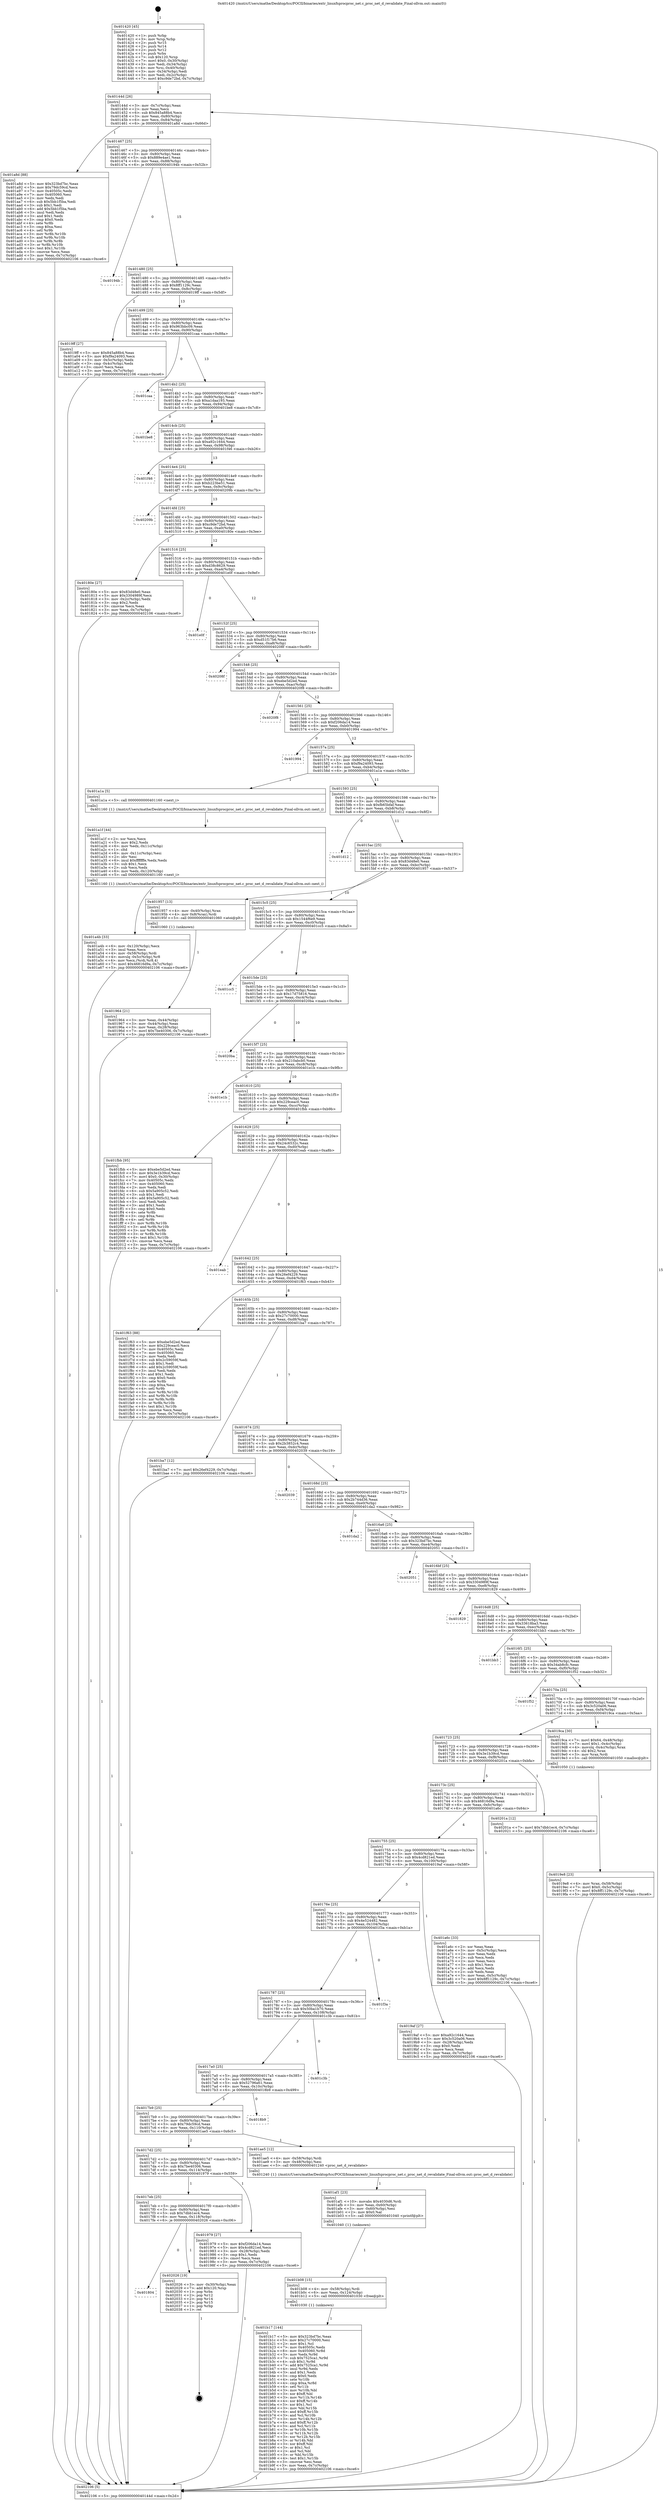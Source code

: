 digraph "0x401420" {
  label = "0x401420 (/mnt/c/Users/mathe/Desktop/tcc/POCII/binaries/extr_linuxfsprocproc_net.c_proc_net_d_revalidate_Final-ollvm.out::main(0))"
  labelloc = "t"
  node[shape=record]

  Entry [label="",width=0.3,height=0.3,shape=circle,fillcolor=black,style=filled]
  "0x40144d" [label="{
     0x40144d [26]\l
     | [instrs]\l
     &nbsp;&nbsp;0x40144d \<+3\>: mov -0x7c(%rbp),%eax\l
     &nbsp;&nbsp;0x401450 \<+2\>: mov %eax,%ecx\l
     &nbsp;&nbsp;0x401452 \<+6\>: sub $0x845a88b4,%ecx\l
     &nbsp;&nbsp;0x401458 \<+3\>: mov %eax,-0x80(%rbp)\l
     &nbsp;&nbsp;0x40145b \<+6\>: mov %ecx,-0x84(%rbp)\l
     &nbsp;&nbsp;0x401461 \<+6\>: je 0000000000401a8d \<main+0x66d\>\l
  }"]
  "0x401a8d" [label="{
     0x401a8d [88]\l
     | [instrs]\l
     &nbsp;&nbsp;0x401a8d \<+5\>: mov $0x323bd7bc,%eax\l
     &nbsp;&nbsp;0x401a92 \<+5\>: mov $0x79dc59cd,%ecx\l
     &nbsp;&nbsp;0x401a97 \<+7\>: mov 0x40505c,%edx\l
     &nbsp;&nbsp;0x401a9e \<+7\>: mov 0x405060,%esi\l
     &nbsp;&nbsp;0x401aa5 \<+2\>: mov %edx,%edi\l
     &nbsp;&nbsp;0x401aa7 \<+6\>: sub $0x5bb1f5ba,%edi\l
     &nbsp;&nbsp;0x401aad \<+3\>: sub $0x1,%edi\l
     &nbsp;&nbsp;0x401ab0 \<+6\>: add $0x5bb1f5ba,%edi\l
     &nbsp;&nbsp;0x401ab6 \<+3\>: imul %edi,%edx\l
     &nbsp;&nbsp;0x401ab9 \<+3\>: and $0x1,%edx\l
     &nbsp;&nbsp;0x401abc \<+3\>: cmp $0x0,%edx\l
     &nbsp;&nbsp;0x401abf \<+4\>: sete %r8b\l
     &nbsp;&nbsp;0x401ac3 \<+3\>: cmp $0xa,%esi\l
     &nbsp;&nbsp;0x401ac6 \<+4\>: setl %r9b\l
     &nbsp;&nbsp;0x401aca \<+3\>: mov %r8b,%r10b\l
     &nbsp;&nbsp;0x401acd \<+3\>: and %r9b,%r10b\l
     &nbsp;&nbsp;0x401ad0 \<+3\>: xor %r9b,%r8b\l
     &nbsp;&nbsp;0x401ad3 \<+3\>: or %r8b,%r10b\l
     &nbsp;&nbsp;0x401ad6 \<+4\>: test $0x1,%r10b\l
     &nbsp;&nbsp;0x401ada \<+3\>: cmovne %ecx,%eax\l
     &nbsp;&nbsp;0x401add \<+3\>: mov %eax,-0x7c(%rbp)\l
     &nbsp;&nbsp;0x401ae0 \<+5\>: jmp 0000000000402106 \<main+0xce6\>\l
  }"]
  "0x401467" [label="{
     0x401467 [25]\l
     | [instrs]\l
     &nbsp;&nbsp;0x401467 \<+5\>: jmp 000000000040146c \<main+0x4c\>\l
     &nbsp;&nbsp;0x40146c \<+3\>: mov -0x80(%rbp),%eax\l
     &nbsp;&nbsp;0x40146f \<+5\>: sub $0x889e4ae1,%eax\l
     &nbsp;&nbsp;0x401474 \<+6\>: mov %eax,-0x88(%rbp)\l
     &nbsp;&nbsp;0x40147a \<+6\>: je 000000000040194b \<main+0x52b\>\l
  }"]
  Exit [label="",width=0.3,height=0.3,shape=circle,fillcolor=black,style=filled,peripheries=2]
  "0x40194b" [label="{
     0x40194b\l
  }", style=dashed]
  "0x401480" [label="{
     0x401480 [25]\l
     | [instrs]\l
     &nbsp;&nbsp;0x401480 \<+5\>: jmp 0000000000401485 \<main+0x65\>\l
     &nbsp;&nbsp;0x401485 \<+3\>: mov -0x80(%rbp),%eax\l
     &nbsp;&nbsp;0x401488 \<+5\>: sub $0x8ff1129c,%eax\l
     &nbsp;&nbsp;0x40148d \<+6\>: mov %eax,-0x8c(%rbp)\l
     &nbsp;&nbsp;0x401493 \<+6\>: je 00000000004019ff \<main+0x5df\>\l
  }"]
  "0x401804" [label="{
     0x401804\l
  }", style=dashed]
  "0x4019ff" [label="{
     0x4019ff [27]\l
     | [instrs]\l
     &nbsp;&nbsp;0x4019ff \<+5\>: mov $0x845a88b4,%eax\l
     &nbsp;&nbsp;0x401a04 \<+5\>: mov $0xf9a24093,%ecx\l
     &nbsp;&nbsp;0x401a09 \<+3\>: mov -0x5c(%rbp),%edx\l
     &nbsp;&nbsp;0x401a0c \<+3\>: cmp -0x4c(%rbp),%edx\l
     &nbsp;&nbsp;0x401a0f \<+3\>: cmovl %ecx,%eax\l
     &nbsp;&nbsp;0x401a12 \<+3\>: mov %eax,-0x7c(%rbp)\l
     &nbsp;&nbsp;0x401a15 \<+5\>: jmp 0000000000402106 \<main+0xce6\>\l
  }"]
  "0x401499" [label="{
     0x401499 [25]\l
     | [instrs]\l
     &nbsp;&nbsp;0x401499 \<+5\>: jmp 000000000040149e \<main+0x7e\>\l
     &nbsp;&nbsp;0x40149e \<+3\>: mov -0x80(%rbp),%eax\l
     &nbsp;&nbsp;0x4014a1 \<+5\>: sub $0x963bbc09,%eax\l
     &nbsp;&nbsp;0x4014a6 \<+6\>: mov %eax,-0x90(%rbp)\l
     &nbsp;&nbsp;0x4014ac \<+6\>: je 0000000000401caa \<main+0x88a\>\l
  }"]
  "0x402026" [label="{
     0x402026 [19]\l
     | [instrs]\l
     &nbsp;&nbsp;0x402026 \<+3\>: mov -0x30(%rbp),%eax\l
     &nbsp;&nbsp;0x402029 \<+7\>: add $0x120,%rsp\l
     &nbsp;&nbsp;0x402030 \<+1\>: pop %rbx\l
     &nbsp;&nbsp;0x402031 \<+2\>: pop %r12\l
     &nbsp;&nbsp;0x402033 \<+2\>: pop %r14\l
     &nbsp;&nbsp;0x402035 \<+2\>: pop %r15\l
     &nbsp;&nbsp;0x402037 \<+1\>: pop %rbp\l
     &nbsp;&nbsp;0x402038 \<+1\>: ret\l
  }"]
  "0x401caa" [label="{
     0x401caa\l
  }", style=dashed]
  "0x4014b2" [label="{
     0x4014b2 [25]\l
     | [instrs]\l
     &nbsp;&nbsp;0x4014b2 \<+5\>: jmp 00000000004014b7 \<main+0x97\>\l
     &nbsp;&nbsp;0x4014b7 \<+3\>: mov -0x80(%rbp),%eax\l
     &nbsp;&nbsp;0x4014ba \<+5\>: sub $0xa1daa193,%eax\l
     &nbsp;&nbsp;0x4014bf \<+6\>: mov %eax,-0x94(%rbp)\l
     &nbsp;&nbsp;0x4014c5 \<+6\>: je 0000000000401be8 \<main+0x7c8\>\l
  }"]
  "0x401b17" [label="{
     0x401b17 [144]\l
     | [instrs]\l
     &nbsp;&nbsp;0x401b17 \<+5\>: mov $0x323bd7bc,%eax\l
     &nbsp;&nbsp;0x401b1c \<+5\>: mov $0x27c70000,%esi\l
     &nbsp;&nbsp;0x401b21 \<+2\>: mov $0x1,%cl\l
     &nbsp;&nbsp;0x401b23 \<+7\>: mov 0x40505c,%edx\l
     &nbsp;&nbsp;0x401b2a \<+8\>: mov 0x405060,%r8d\l
     &nbsp;&nbsp;0x401b32 \<+3\>: mov %edx,%r9d\l
     &nbsp;&nbsp;0x401b35 \<+7\>: sub $0x7525ca1,%r9d\l
     &nbsp;&nbsp;0x401b3c \<+4\>: sub $0x1,%r9d\l
     &nbsp;&nbsp;0x401b40 \<+7\>: add $0x7525ca1,%r9d\l
     &nbsp;&nbsp;0x401b47 \<+4\>: imul %r9d,%edx\l
     &nbsp;&nbsp;0x401b4b \<+3\>: and $0x1,%edx\l
     &nbsp;&nbsp;0x401b4e \<+3\>: cmp $0x0,%edx\l
     &nbsp;&nbsp;0x401b51 \<+4\>: sete %r10b\l
     &nbsp;&nbsp;0x401b55 \<+4\>: cmp $0xa,%r8d\l
     &nbsp;&nbsp;0x401b59 \<+4\>: setl %r11b\l
     &nbsp;&nbsp;0x401b5d \<+3\>: mov %r10b,%bl\l
     &nbsp;&nbsp;0x401b60 \<+3\>: xor $0xff,%bl\l
     &nbsp;&nbsp;0x401b63 \<+3\>: mov %r11b,%r14b\l
     &nbsp;&nbsp;0x401b66 \<+4\>: xor $0xff,%r14b\l
     &nbsp;&nbsp;0x401b6a \<+3\>: xor $0x1,%cl\l
     &nbsp;&nbsp;0x401b6d \<+3\>: mov %bl,%r15b\l
     &nbsp;&nbsp;0x401b70 \<+4\>: and $0xff,%r15b\l
     &nbsp;&nbsp;0x401b74 \<+3\>: and %cl,%r10b\l
     &nbsp;&nbsp;0x401b77 \<+3\>: mov %r14b,%r12b\l
     &nbsp;&nbsp;0x401b7a \<+4\>: and $0xff,%r12b\l
     &nbsp;&nbsp;0x401b7e \<+3\>: and %cl,%r11b\l
     &nbsp;&nbsp;0x401b81 \<+3\>: or %r10b,%r15b\l
     &nbsp;&nbsp;0x401b84 \<+3\>: or %r11b,%r12b\l
     &nbsp;&nbsp;0x401b87 \<+3\>: xor %r12b,%r15b\l
     &nbsp;&nbsp;0x401b8a \<+3\>: or %r14b,%bl\l
     &nbsp;&nbsp;0x401b8d \<+3\>: xor $0xff,%bl\l
     &nbsp;&nbsp;0x401b90 \<+3\>: or $0x1,%cl\l
     &nbsp;&nbsp;0x401b93 \<+2\>: and %cl,%bl\l
     &nbsp;&nbsp;0x401b95 \<+3\>: or %bl,%r15b\l
     &nbsp;&nbsp;0x401b98 \<+4\>: test $0x1,%r15b\l
     &nbsp;&nbsp;0x401b9c \<+3\>: cmovne %esi,%eax\l
     &nbsp;&nbsp;0x401b9f \<+3\>: mov %eax,-0x7c(%rbp)\l
     &nbsp;&nbsp;0x401ba2 \<+5\>: jmp 0000000000402106 \<main+0xce6\>\l
  }"]
  "0x401be8" [label="{
     0x401be8\l
  }", style=dashed]
  "0x4014cb" [label="{
     0x4014cb [25]\l
     | [instrs]\l
     &nbsp;&nbsp;0x4014cb \<+5\>: jmp 00000000004014d0 \<main+0xb0\>\l
     &nbsp;&nbsp;0x4014d0 \<+3\>: mov -0x80(%rbp),%eax\l
     &nbsp;&nbsp;0x4014d3 \<+5\>: sub $0xa92c1644,%eax\l
     &nbsp;&nbsp;0x4014d8 \<+6\>: mov %eax,-0x98(%rbp)\l
     &nbsp;&nbsp;0x4014de \<+6\>: je 0000000000401f46 \<main+0xb26\>\l
  }"]
  "0x401b08" [label="{
     0x401b08 [15]\l
     | [instrs]\l
     &nbsp;&nbsp;0x401b08 \<+4\>: mov -0x58(%rbp),%rdi\l
     &nbsp;&nbsp;0x401b0c \<+6\>: mov %eax,-0x124(%rbp)\l
     &nbsp;&nbsp;0x401b12 \<+5\>: call 0000000000401030 \<free@plt\>\l
     | [calls]\l
     &nbsp;&nbsp;0x401030 \{1\} (unknown)\l
  }"]
  "0x401f46" [label="{
     0x401f46\l
  }", style=dashed]
  "0x4014e4" [label="{
     0x4014e4 [25]\l
     | [instrs]\l
     &nbsp;&nbsp;0x4014e4 \<+5\>: jmp 00000000004014e9 \<main+0xc9\>\l
     &nbsp;&nbsp;0x4014e9 \<+3\>: mov -0x80(%rbp),%eax\l
     &nbsp;&nbsp;0x4014ec \<+5\>: sub $0xb223be51,%eax\l
     &nbsp;&nbsp;0x4014f1 \<+6\>: mov %eax,-0x9c(%rbp)\l
     &nbsp;&nbsp;0x4014f7 \<+6\>: je 000000000040209b \<main+0xc7b\>\l
  }"]
  "0x401af1" [label="{
     0x401af1 [23]\l
     | [instrs]\l
     &nbsp;&nbsp;0x401af1 \<+10\>: movabs $0x4030d6,%rdi\l
     &nbsp;&nbsp;0x401afb \<+3\>: mov %eax,-0x60(%rbp)\l
     &nbsp;&nbsp;0x401afe \<+3\>: mov -0x60(%rbp),%esi\l
     &nbsp;&nbsp;0x401b01 \<+2\>: mov $0x0,%al\l
     &nbsp;&nbsp;0x401b03 \<+5\>: call 0000000000401040 \<printf@plt\>\l
     | [calls]\l
     &nbsp;&nbsp;0x401040 \{1\} (unknown)\l
  }"]
  "0x40209b" [label="{
     0x40209b\l
  }", style=dashed]
  "0x4014fd" [label="{
     0x4014fd [25]\l
     | [instrs]\l
     &nbsp;&nbsp;0x4014fd \<+5\>: jmp 0000000000401502 \<main+0xe2\>\l
     &nbsp;&nbsp;0x401502 \<+3\>: mov -0x80(%rbp),%eax\l
     &nbsp;&nbsp;0x401505 \<+5\>: sub $0xc9de72bd,%eax\l
     &nbsp;&nbsp;0x40150a \<+6\>: mov %eax,-0xa0(%rbp)\l
     &nbsp;&nbsp;0x401510 \<+6\>: je 000000000040180e \<main+0x3ee\>\l
  }"]
  "0x401a4b" [label="{
     0x401a4b [33]\l
     | [instrs]\l
     &nbsp;&nbsp;0x401a4b \<+6\>: mov -0x120(%rbp),%ecx\l
     &nbsp;&nbsp;0x401a51 \<+3\>: imul %eax,%ecx\l
     &nbsp;&nbsp;0x401a54 \<+4\>: mov -0x58(%rbp),%rdi\l
     &nbsp;&nbsp;0x401a58 \<+4\>: movslq -0x5c(%rbp),%r8\l
     &nbsp;&nbsp;0x401a5c \<+4\>: mov %ecx,(%rdi,%r8,4)\l
     &nbsp;&nbsp;0x401a60 \<+7\>: movl $0x46816d9a,-0x7c(%rbp)\l
     &nbsp;&nbsp;0x401a67 \<+5\>: jmp 0000000000402106 \<main+0xce6\>\l
  }"]
  "0x40180e" [label="{
     0x40180e [27]\l
     | [instrs]\l
     &nbsp;&nbsp;0x40180e \<+5\>: mov $0x83d48e0,%eax\l
     &nbsp;&nbsp;0x401813 \<+5\>: mov $0x3304989f,%ecx\l
     &nbsp;&nbsp;0x401818 \<+3\>: mov -0x2c(%rbp),%edx\l
     &nbsp;&nbsp;0x40181b \<+3\>: cmp $0x2,%edx\l
     &nbsp;&nbsp;0x40181e \<+3\>: cmovne %ecx,%eax\l
     &nbsp;&nbsp;0x401821 \<+3\>: mov %eax,-0x7c(%rbp)\l
     &nbsp;&nbsp;0x401824 \<+5\>: jmp 0000000000402106 \<main+0xce6\>\l
  }"]
  "0x401516" [label="{
     0x401516 [25]\l
     | [instrs]\l
     &nbsp;&nbsp;0x401516 \<+5\>: jmp 000000000040151b \<main+0xfb\>\l
     &nbsp;&nbsp;0x40151b \<+3\>: mov -0x80(%rbp),%eax\l
     &nbsp;&nbsp;0x40151e \<+5\>: sub $0xd38c8629,%eax\l
     &nbsp;&nbsp;0x401523 \<+6\>: mov %eax,-0xa4(%rbp)\l
     &nbsp;&nbsp;0x401529 \<+6\>: je 0000000000401e0f \<main+0x9ef\>\l
  }"]
  "0x402106" [label="{
     0x402106 [5]\l
     | [instrs]\l
     &nbsp;&nbsp;0x402106 \<+5\>: jmp 000000000040144d \<main+0x2d\>\l
  }"]
  "0x401420" [label="{
     0x401420 [45]\l
     | [instrs]\l
     &nbsp;&nbsp;0x401420 \<+1\>: push %rbp\l
     &nbsp;&nbsp;0x401421 \<+3\>: mov %rsp,%rbp\l
     &nbsp;&nbsp;0x401424 \<+2\>: push %r15\l
     &nbsp;&nbsp;0x401426 \<+2\>: push %r14\l
     &nbsp;&nbsp;0x401428 \<+2\>: push %r12\l
     &nbsp;&nbsp;0x40142a \<+1\>: push %rbx\l
     &nbsp;&nbsp;0x40142b \<+7\>: sub $0x120,%rsp\l
     &nbsp;&nbsp;0x401432 \<+7\>: movl $0x0,-0x30(%rbp)\l
     &nbsp;&nbsp;0x401439 \<+3\>: mov %edi,-0x34(%rbp)\l
     &nbsp;&nbsp;0x40143c \<+4\>: mov %rsi,-0x40(%rbp)\l
     &nbsp;&nbsp;0x401440 \<+3\>: mov -0x34(%rbp),%edi\l
     &nbsp;&nbsp;0x401443 \<+3\>: mov %edi,-0x2c(%rbp)\l
     &nbsp;&nbsp;0x401446 \<+7\>: movl $0xc9de72bd,-0x7c(%rbp)\l
  }"]
  "0x401a1f" [label="{
     0x401a1f [44]\l
     | [instrs]\l
     &nbsp;&nbsp;0x401a1f \<+2\>: xor %ecx,%ecx\l
     &nbsp;&nbsp;0x401a21 \<+5\>: mov $0x2,%edx\l
     &nbsp;&nbsp;0x401a26 \<+6\>: mov %edx,-0x11c(%rbp)\l
     &nbsp;&nbsp;0x401a2c \<+1\>: cltd\l
     &nbsp;&nbsp;0x401a2d \<+6\>: mov -0x11c(%rbp),%esi\l
     &nbsp;&nbsp;0x401a33 \<+2\>: idiv %esi\l
     &nbsp;&nbsp;0x401a35 \<+6\>: imul $0xfffffffe,%edx,%edx\l
     &nbsp;&nbsp;0x401a3b \<+3\>: sub $0x1,%ecx\l
     &nbsp;&nbsp;0x401a3e \<+2\>: sub %ecx,%edx\l
     &nbsp;&nbsp;0x401a40 \<+6\>: mov %edx,-0x120(%rbp)\l
     &nbsp;&nbsp;0x401a46 \<+5\>: call 0000000000401160 \<next_i\>\l
     | [calls]\l
     &nbsp;&nbsp;0x401160 \{1\} (/mnt/c/Users/mathe/Desktop/tcc/POCII/binaries/extr_linuxfsprocproc_net.c_proc_net_d_revalidate_Final-ollvm.out::next_i)\l
  }"]
  "0x401e0f" [label="{
     0x401e0f\l
  }", style=dashed]
  "0x40152f" [label="{
     0x40152f [25]\l
     | [instrs]\l
     &nbsp;&nbsp;0x40152f \<+5\>: jmp 0000000000401534 \<main+0x114\>\l
     &nbsp;&nbsp;0x401534 \<+3\>: mov -0x80(%rbp),%eax\l
     &nbsp;&nbsp;0x401537 \<+5\>: sub $0xd51f17b6,%eax\l
     &nbsp;&nbsp;0x40153c \<+6\>: mov %eax,-0xa8(%rbp)\l
     &nbsp;&nbsp;0x401542 \<+6\>: je 000000000040208f \<main+0xc6f\>\l
  }"]
  "0x4019e8" [label="{
     0x4019e8 [23]\l
     | [instrs]\l
     &nbsp;&nbsp;0x4019e8 \<+4\>: mov %rax,-0x58(%rbp)\l
     &nbsp;&nbsp;0x4019ec \<+7\>: movl $0x0,-0x5c(%rbp)\l
     &nbsp;&nbsp;0x4019f3 \<+7\>: movl $0x8ff1129c,-0x7c(%rbp)\l
     &nbsp;&nbsp;0x4019fa \<+5\>: jmp 0000000000402106 \<main+0xce6\>\l
  }"]
  "0x40208f" [label="{
     0x40208f\l
  }", style=dashed]
  "0x401548" [label="{
     0x401548 [25]\l
     | [instrs]\l
     &nbsp;&nbsp;0x401548 \<+5\>: jmp 000000000040154d \<main+0x12d\>\l
     &nbsp;&nbsp;0x40154d \<+3\>: mov -0x80(%rbp),%eax\l
     &nbsp;&nbsp;0x401550 \<+5\>: sub $0xebe5d2ed,%eax\l
     &nbsp;&nbsp;0x401555 \<+6\>: mov %eax,-0xac(%rbp)\l
     &nbsp;&nbsp;0x40155b \<+6\>: je 00000000004020f8 \<main+0xcd8\>\l
  }"]
  "0x4017eb" [label="{
     0x4017eb [25]\l
     | [instrs]\l
     &nbsp;&nbsp;0x4017eb \<+5\>: jmp 00000000004017f0 \<main+0x3d0\>\l
     &nbsp;&nbsp;0x4017f0 \<+3\>: mov -0x80(%rbp),%eax\l
     &nbsp;&nbsp;0x4017f3 \<+5\>: sub $0x7dbb1ec4,%eax\l
     &nbsp;&nbsp;0x4017f8 \<+6\>: mov %eax,-0x118(%rbp)\l
     &nbsp;&nbsp;0x4017fe \<+6\>: je 0000000000402026 \<main+0xc06\>\l
  }"]
  "0x4020f8" [label="{
     0x4020f8\l
  }", style=dashed]
  "0x401561" [label="{
     0x401561 [25]\l
     | [instrs]\l
     &nbsp;&nbsp;0x401561 \<+5\>: jmp 0000000000401566 \<main+0x146\>\l
     &nbsp;&nbsp;0x401566 \<+3\>: mov -0x80(%rbp),%eax\l
     &nbsp;&nbsp;0x401569 \<+5\>: sub $0xf206da14,%eax\l
     &nbsp;&nbsp;0x40156e \<+6\>: mov %eax,-0xb0(%rbp)\l
     &nbsp;&nbsp;0x401574 \<+6\>: je 0000000000401994 \<main+0x574\>\l
  }"]
  "0x401979" [label="{
     0x401979 [27]\l
     | [instrs]\l
     &nbsp;&nbsp;0x401979 \<+5\>: mov $0xf206da14,%eax\l
     &nbsp;&nbsp;0x40197e \<+5\>: mov $0x4cd821ed,%ecx\l
     &nbsp;&nbsp;0x401983 \<+3\>: mov -0x28(%rbp),%edx\l
     &nbsp;&nbsp;0x401986 \<+3\>: cmp $0x1,%edx\l
     &nbsp;&nbsp;0x401989 \<+3\>: cmovl %ecx,%eax\l
     &nbsp;&nbsp;0x40198c \<+3\>: mov %eax,-0x7c(%rbp)\l
     &nbsp;&nbsp;0x40198f \<+5\>: jmp 0000000000402106 \<main+0xce6\>\l
  }"]
  "0x401994" [label="{
     0x401994\l
  }", style=dashed]
  "0x40157a" [label="{
     0x40157a [25]\l
     | [instrs]\l
     &nbsp;&nbsp;0x40157a \<+5\>: jmp 000000000040157f \<main+0x15f\>\l
     &nbsp;&nbsp;0x40157f \<+3\>: mov -0x80(%rbp),%eax\l
     &nbsp;&nbsp;0x401582 \<+5\>: sub $0xf9a24093,%eax\l
     &nbsp;&nbsp;0x401587 \<+6\>: mov %eax,-0xb4(%rbp)\l
     &nbsp;&nbsp;0x40158d \<+6\>: je 0000000000401a1a \<main+0x5fa\>\l
  }"]
  "0x4017d2" [label="{
     0x4017d2 [25]\l
     | [instrs]\l
     &nbsp;&nbsp;0x4017d2 \<+5\>: jmp 00000000004017d7 \<main+0x3b7\>\l
     &nbsp;&nbsp;0x4017d7 \<+3\>: mov -0x80(%rbp),%eax\l
     &nbsp;&nbsp;0x4017da \<+5\>: sub $0x7be40306,%eax\l
     &nbsp;&nbsp;0x4017df \<+6\>: mov %eax,-0x114(%rbp)\l
     &nbsp;&nbsp;0x4017e5 \<+6\>: je 0000000000401979 \<main+0x559\>\l
  }"]
  "0x401a1a" [label="{
     0x401a1a [5]\l
     | [instrs]\l
     &nbsp;&nbsp;0x401a1a \<+5\>: call 0000000000401160 \<next_i\>\l
     | [calls]\l
     &nbsp;&nbsp;0x401160 \{1\} (/mnt/c/Users/mathe/Desktop/tcc/POCII/binaries/extr_linuxfsprocproc_net.c_proc_net_d_revalidate_Final-ollvm.out::next_i)\l
  }"]
  "0x401593" [label="{
     0x401593 [25]\l
     | [instrs]\l
     &nbsp;&nbsp;0x401593 \<+5\>: jmp 0000000000401598 \<main+0x178\>\l
     &nbsp;&nbsp;0x401598 \<+3\>: mov -0x80(%rbp),%eax\l
     &nbsp;&nbsp;0x40159b \<+5\>: sub $0xfb65bfaf,%eax\l
     &nbsp;&nbsp;0x4015a0 \<+6\>: mov %eax,-0xb8(%rbp)\l
     &nbsp;&nbsp;0x4015a6 \<+6\>: je 0000000000401d12 \<main+0x8f2\>\l
  }"]
  "0x401ae5" [label="{
     0x401ae5 [12]\l
     | [instrs]\l
     &nbsp;&nbsp;0x401ae5 \<+4\>: mov -0x58(%rbp),%rdi\l
     &nbsp;&nbsp;0x401ae9 \<+3\>: mov -0x48(%rbp),%esi\l
     &nbsp;&nbsp;0x401aec \<+5\>: call 0000000000401240 \<proc_net_d_revalidate\>\l
     | [calls]\l
     &nbsp;&nbsp;0x401240 \{1\} (/mnt/c/Users/mathe/Desktop/tcc/POCII/binaries/extr_linuxfsprocproc_net.c_proc_net_d_revalidate_Final-ollvm.out::proc_net_d_revalidate)\l
  }"]
  "0x401d12" [label="{
     0x401d12\l
  }", style=dashed]
  "0x4015ac" [label="{
     0x4015ac [25]\l
     | [instrs]\l
     &nbsp;&nbsp;0x4015ac \<+5\>: jmp 00000000004015b1 \<main+0x191\>\l
     &nbsp;&nbsp;0x4015b1 \<+3\>: mov -0x80(%rbp),%eax\l
     &nbsp;&nbsp;0x4015b4 \<+5\>: sub $0x83d48e0,%eax\l
     &nbsp;&nbsp;0x4015b9 \<+6\>: mov %eax,-0xbc(%rbp)\l
     &nbsp;&nbsp;0x4015bf \<+6\>: je 0000000000401957 \<main+0x537\>\l
  }"]
  "0x4017b9" [label="{
     0x4017b9 [25]\l
     | [instrs]\l
     &nbsp;&nbsp;0x4017b9 \<+5\>: jmp 00000000004017be \<main+0x39e\>\l
     &nbsp;&nbsp;0x4017be \<+3\>: mov -0x80(%rbp),%eax\l
     &nbsp;&nbsp;0x4017c1 \<+5\>: sub $0x79dc59cd,%eax\l
     &nbsp;&nbsp;0x4017c6 \<+6\>: mov %eax,-0x110(%rbp)\l
     &nbsp;&nbsp;0x4017cc \<+6\>: je 0000000000401ae5 \<main+0x6c5\>\l
  }"]
  "0x401957" [label="{
     0x401957 [13]\l
     | [instrs]\l
     &nbsp;&nbsp;0x401957 \<+4\>: mov -0x40(%rbp),%rax\l
     &nbsp;&nbsp;0x40195b \<+4\>: mov 0x8(%rax),%rdi\l
     &nbsp;&nbsp;0x40195f \<+5\>: call 0000000000401060 \<atoi@plt\>\l
     | [calls]\l
     &nbsp;&nbsp;0x401060 \{1\} (unknown)\l
  }"]
  "0x4015c5" [label="{
     0x4015c5 [25]\l
     | [instrs]\l
     &nbsp;&nbsp;0x4015c5 \<+5\>: jmp 00000000004015ca \<main+0x1aa\>\l
     &nbsp;&nbsp;0x4015ca \<+3\>: mov -0x80(%rbp),%eax\l
     &nbsp;&nbsp;0x4015cd \<+5\>: sub $0x1544f6e9,%eax\l
     &nbsp;&nbsp;0x4015d2 \<+6\>: mov %eax,-0xc0(%rbp)\l
     &nbsp;&nbsp;0x4015d8 \<+6\>: je 0000000000401cc5 \<main+0x8a5\>\l
  }"]
  "0x401964" [label="{
     0x401964 [21]\l
     | [instrs]\l
     &nbsp;&nbsp;0x401964 \<+3\>: mov %eax,-0x44(%rbp)\l
     &nbsp;&nbsp;0x401967 \<+3\>: mov -0x44(%rbp),%eax\l
     &nbsp;&nbsp;0x40196a \<+3\>: mov %eax,-0x28(%rbp)\l
     &nbsp;&nbsp;0x40196d \<+7\>: movl $0x7be40306,-0x7c(%rbp)\l
     &nbsp;&nbsp;0x401974 \<+5\>: jmp 0000000000402106 \<main+0xce6\>\l
  }"]
  "0x4018b9" [label="{
     0x4018b9\l
  }", style=dashed]
  "0x401cc5" [label="{
     0x401cc5\l
  }", style=dashed]
  "0x4015de" [label="{
     0x4015de [25]\l
     | [instrs]\l
     &nbsp;&nbsp;0x4015de \<+5\>: jmp 00000000004015e3 \<main+0x1c3\>\l
     &nbsp;&nbsp;0x4015e3 \<+3\>: mov -0x80(%rbp),%eax\l
     &nbsp;&nbsp;0x4015e6 \<+5\>: sub $0x17d75816,%eax\l
     &nbsp;&nbsp;0x4015eb \<+6\>: mov %eax,-0xc4(%rbp)\l
     &nbsp;&nbsp;0x4015f1 \<+6\>: je 00000000004020ba \<main+0xc9a\>\l
  }"]
  "0x4017a0" [label="{
     0x4017a0 [25]\l
     | [instrs]\l
     &nbsp;&nbsp;0x4017a0 \<+5\>: jmp 00000000004017a5 \<main+0x385\>\l
     &nbsp;&nbsp;0x4017a5 \<+3\>: mov -0x80(%rbp),%eax\l
     &nbsp;&nbsp;0x4017a8 \<+5\>: sub $0x52796a61,%eax\l
     &nbsp;&nbsp;0x4017ad \<+6\>: mov %eax,-0x10c(%rbp)\l
     &nbsp;&nbsp;0x4017b3 \<+6\>: je 00000000004018b9 \<main+0x499\>\l
  }"]
  "0x4020ba" [label="{
     0x4020ba\l
  }", style=dashed]
  "0x4015f7" [label="{
     0x4015f7 [25]\l
     | [instrs]\l
     &nbsp;&nbsp;0x4015f7 \<+5\>: jmp 00000000004015fc \<main+0x1dc\>\l
     &nbsp;&nbsp;0x4015fc \<+3\>: mov -0x80(%rbp),%eax\l
     &nbsp;&nbsp;0x4015ff \<+5\>: sub $0x210abcb0,%eax\l
     &nbsp;&nbsp;0x401604 \<+6\>: mov %eax,-0xc8(%rbp)\l
     &nbsp;&nbsp;0x40160a \<+6\>: je 0000000000401e1b \<main+0x9fb\>\l
  }"]
  "0x401c3b" [label="{
     0x401c3b\l
  }", style=dashed]
  "0x401e1b" [label="{
     0x401e1b\l
  }", style=dashed]
  "0x401610" [label="{
     0x401610 [25]\l
     | [instrs]\l
     &nbsp;&nbsp;0x401610 \<+5\>: jmp 0000000000401615 \<main+0x1f5\>\l
     &nbsp;&nbsp;0x401615 \<+3\>: mov -0x80(%rbp),%eax\l
     &nbsp;&nbsp;0x401618 \<+5\>: sub $0x229ceac0,%eax\l
     &nbsp;&nbsp;0x40161d \<+6\>: mov %eax,-0xcc(%rbp)\l
     &nbsp;&nbsp;0x401623 \<+6\>: je 0000000000401fbb \<main+0xb9b\>\l
  }"]
  "0x401787" [label="{
     0x401787 [25]\l
     | [instrs]\l
     &nbsp;&nbsp;0x401787 \<+5\>: jmp 000000000040178c \<main+0x36c\>\l
     &nbsp;&nbsp;0x40178c \<+3\>: mov -0x80(%rbp),%eax\l
     &nbsp;&nbsp;0x40178f \<+5\>: sub $0x50ba1b70,%eax\l
     &nbsp;&nbsp;0x401794 \<+6\>: mov %eax,-0x108(%rbp)\l
     &nbsp;&nbsp;0x40179a \<+6\>: je 0000000000401c3b \<main+0x81b\>\l
  }"]
  "0x401fbb" [label="{
     0x401fbb [95]\l
     | [instrs]\l
     &nbsp;&nbsp;0x401fbb \<+5\>: mov $0xebe5d2ed,%eax\l
     &nbsp;&nbsp;0x401fc0 \<+5\>: mov $0x3e1b39cd,%ecx\l
     &nbsp;&nbsp;0x401fc5 \<+7\>: movl $0x0,-0x30(%rbp)\l
     &nbsp;&nbsp;0x401fcc \<+7\>: mov 0x40505c,%edx\l
     &nbsp;&nbsp;0x401fd3 \<+7\>: mov 0x405060,%esi\l
     &nbsp;&nbsp;0x401fda \<+2\>: mov %edx,%edi\l
     &nbsp;&nbsp;0x401fdc \<+6\>: sub $0x5a905c52,%edi\l
     &nbsp;&nbsp;0x401fe2 \<+3\>: sub $0x1,%edi\l
     &nbsp;&nbsp;0x401fe5 \<+6\>: add $0x5a905c52,%edi\l
     &nbsp;&nbsp;0x401feb \<+3\>: imul %edi,%edx\l
     &nbsp;&nbsp;0x401fee \<+3\>: and $0x1,%edx\l
     &nbsp;&nbsp;0x401ff1 \<+3\>: cmp $0x0,%edx\l
     &nbsp;&nbsp;0x401ff4 \<+4\>: sete %r8b\l
     &nbsp;&nbsp;0x401ff8 \<+3\>: cmp $0xa,%esi\l
     &nbsp;&nbsp;0x401ffb \<+4\>: setl %r9b\l
     &nbsp;&nbsp;0x401fff \<+3\>: mov %r8b,%r10b\l
     &nbsp;&nbsp;0x402002 \<+3\>: and %r9b,%r10b\l
     &nbsp;&nbsp;0x402005 \<+3\>: xor %r9b,%r8b\l
     &nbsp;&nbsp;0x402008 \<+3\>: or %r8b,%r10b\l
     &nbsp;&nbsp;0x40200b \<+4\>: test $0x1,%r10b\l
     &nbsp;&nbsp;0x40200f \<+3\>: cmovne %ecx,%eax\l
     &nbsp;&nbsp;0x402012 \<+3\>: mov %eax,-0x7c(%rbp)\l
     &nbsp;&nbsp;0x402015 \<+5\>: jmp 0000000000402106 \<main+0xce6\>\l
  }"]
  "0x401629" [label="{
     0x401629 [25]\l
     | [instrs]\l
     &nbsp;&nbsp;0x401629 \<+5\>: jmp 000000000040162e \<main+0x20e\>\l
     &nbsp;&nbsp;0x40162e \<+3\>: mov -0x80(%rbp),%eax\l
     &nbsp;&nbsp;0x401631 \<+5\>: sub $0x24c6532c,%eax\l
     &nbsp;&nbsp;0x401636 \<+6\>: mov %eax,-0xd0(%rbp)\l
     &nbsp;&nbsp;0x40163c \<+6\>: je 0000000000401eab \<main+0xa8b\>\l
  }"]
  "0x401f3a" [label="{
     0x401f3a\l
  }", style=dashed]
  "0x401eab" [label="{
     0x401eab\l
  }", style=dashed]
  "0x401642" [label="{
     0x401642 [25]\l
     | [instrs]\l
     &nbsp;&nbsp;0x401642 \<+5\>: jmp 0000000000401647 \<main+0x227\>\l
     &nbsp;&nbsp;0x401647 \<+3\>: mov -0x80(%rbp),%eax\l
     &nbsp;&nbsp;0x40164a \<+5\>: sub $0x26ef4229,%eax\l
     &nbsp;&nbsp;0x40164f \<+6\>: mov %eax,-0xd4(%rbp)\l
     &nbsp;&nbsp;0x401655 \<+6\>: je 0000000000401f63 \<main+0xb43\>\l
  }"]
  "0x40176e" [label="{
     0x40176e [25]\l
     | [instrs]\l
     &nbsp;&nbsp;0x40176e \<+5\>: jmp 0000000000401773 \<main+0x353\>\l
     &nbsp;&nbsp;0x401773 \<+3\>: mov -0x80(%rbp),%eax\l
     &nbsp;&nbsp;0x401776 \<+5\>: sub $0x4e524482,%eax\l
     &nbsp;&nbsp;0x40177b \<+6\>: mov %eax,-0x104(%rbp)\l
     &nbsp;&nbsp;0x401781 \<+6\>: je 0000000000401f3a \<main+0xb1a\>\l
  }"]
  "0x401f63" [label="{
     0x401f63 [88]\l
     | [instrs]\l
     &nbsp;&nbsp;0x401f63 \<+5\>: mov $0xebe5d2ed,%eax\l
     &nbsp;&nbsp;0x401f68 \<+5\>: mov $0x229ceac0,%ecx\l
     &nbsp;&nbsp;0x401f6d \<+7\>: mov 0x40505c,%edx\l
     &nbsp;&nbsp;0x401f74 \<+7\>: mov 0x405060,%esi\l
     &nbsp;&nbsp;0x401f7b \<+2\>: mov %edx,%edi\l
     &nbsp;&nbsp;0x401f7d \<+6\>: sub $0x2c59059f,%edi\l
     &nbsp;&nbsp;0x401f83 \<+3\>: sub $0x1,%edi\l
     &nbsp;&nbsp;0x401f86 \<+6\>: add $0x2c59059f,%edi\l
     &nbsp;&nbsp;0x401f8c \<+3\>: imul %edi,%edx\l
     &nbsp;&nbsp;0x401f8f \<+3\>: and $0x1,%edx\l
     &nbsp;&nbsp;0x401f92 \<+3\>: cmp $0x0,%edx\l
     &nbsp;&nbsp;0x401f95 \<+4\>: sete %r8b\l
     &nbsp;&nbsp;0x401f99 \<+3\>: cmp $0xa,%esi\l
     &nbsp;&nbsp;0x401f9c \<+4\>: setl %r9b\l
     &nbsp;&nbsp;0x401fa0 \<+3\>: mov %r8b,%r10b\l
     &nbsp;&nbsp;0x401fa3 \<+3\>: and %r9b,%r10b\l
     &nbsp;&nbsp;0x401fa6 \<+3\>: xor %r9b,%r8b\l
     &nbsp;&nbsp;0x401fa9 \<+3\>: or %r8b,%r10b\l
     &nbsp;&nbsp;0x401fac \<+4\>: test $0x1,%r10b\l
     &nbsp;&nbsp;0x401fb0 \<+3\>: cmovne %ecx,%eax\l
     &nbsp;&nbsp;0x401fb3 \<+3\>: mov %eax,-0x7c(%rbp)\l
     &nbsp;&nbsp;0x401fb6 \<+5\>: jmp 0000000000402106 \<main+0xce6\>\l
  }"]
  "0x40165b" [label="{
     0x40165b [25]\l
     | [instrs]\l
     &nbsp;&nbsp;0x40165b \<+5\>: jmp 0000000000401660 \<main+0x240\>\l
     &nbsp;&nbsp;0x401660 \<+3\>: mov -0x80(%rbp),%eax\l
     &nbsp;&nbsp;0x401663 \<+5\>: sub $0x27c70000,%eax\l
     &nbsp;&nbsp;0x401668 \<+6\>: mov %eax,-0xd8(%rbp)\l
     &nbsp;&nbsp;0x40166e \<+6\>: je 0000000000401ba7 \<main+0x787\>\l
  }"]
  "0x4019af" [label="{
     0x4019af [27]\l
     | [instrs]\l
     &nbsp;&nbsp;0x4019af \<+5\>: mov $0xa92c1644,%eax\l
     &nbsp;&nbsp;0x4019b4 \<+5\>: mov $0x3c520a06,%ecx\l
     &nbsp;&nbsp;0x4019b9 \<+3\>: mov -0x28(%rbp),%edx\l
     &nbsp;&nbsp;0x4019bc \<+3\>: cmp $0x0,%edx\l
     &nbsp;&nbsp;0x4019bf \<+3\>: cmove %ecx,%eax\l
     &nbsp;&nbsp;0x4019c2 \<+3\>: mov %eax,-0x7c(%rbp)\l
     &nbsp;&nbsp;0x4019c5 \<+5\>: jmp 0000000000402106 \<main+0xce6\>\l
  }"]
  "0x401ba7" [label="{
     0x401ba7 [12]\l
     | [instrs]\l
     &nbsp;&nbsp;0x401ba7 \<+7\>: movl $0x26ef4229,-0x7c(%rbp)\l
     &nbsp;&nbsp;0x401bae \<+5\>: jmp 0000000000402106 \<main+0xce6\>\l
  }"]
  "0x401674" [label="{
     0x401674 [25]\l
     | [instrs]\l
     &nbsp;&nbsp;0x401674 \<+5\>: jmp 0000000000401679 \<main+0x259\>\l
     &nbsp;&nbsp;0x401679 \<+3\>: mov -0x80(%rbp),%eax\l
     &nbsp;&nbsp;0x40167c \<+5\>: sub $0x2b3852c4,%eax\l
     &nbsp;&nbsp;0x401681 \<+6\>: mov %eax,-0xdc(%rbp)\l
     &nbsp;&nbsp;0x401687 \<+6\>: je 0000000000402039 \<main+0xc19\>\l
  }"]
  "0x401755" [label="{
     0x401755 [25]\l
     | [instrs]\l
     &nbsp;&nbsp;0x401755 \<+5\>: jmp 000000000040175a \<main+0x33a\>\l
     &nbsp;&nbsp;0x40175a \<+3\>: mov -0x80(%rbp),%eax\l
     &nbsp;&nbsp;0x40175d \<+5\>: sub $0x4cd821ed,%eax\l
     &nbsp;&nbsp;0x401762 \<+6\>: mov %eax,-0x100(%rbp)\l
     &nbsp;&nbsp;0x401768 \<+6\>: je 00000000004019af \<main+0x58f\>\l
  }"]
  "0x402039" [label="{
     0x402039\l
  }", style=dashed]
  "0x40168d" [label="{
     0x40168d [25]\l
     | [instrs]\l
     &nbsp;&nbsp;0x40168d \<+5\>: jmp 0000000000401692 \<main+0x272\>\l
     &nbsp;&nbsp;0x401692 \<+3\>: mov -0x80(%rbp),%eax\l
     &nbsp;&nbsp;0x401695 \<+5\>: sub $0x2b744d36,%eax\l
     &nbsp;&nbsp;0x40169a \<+6\>: mov %eax,-0xe0(%rbp)\l
     &nbsp;&nbsp;0x4016a0 \<+6\>: je 0000000000401da2 \<main+0x982\>\l
  }"]
  "0x401a6c" [label="{
     0x401a6c [33]\l
     | [instrs]\l
     &nbsp;&nbsp;0x401a6c \<+2\>: xor %eax,%eax\l
     &nbsp;&nbsp;0x401a6e \<+3\>: mov -0x5c(%rbp),%ecx\l
     &nbsp;&nbsp;0x401a71 \<+2\>: mov %eax,%edx\l
     &nbsp;&nbsp;0x401a73 \<+2\>: sub %ecx,%edx\l
     &nbsp;&nbsp;0x401a75 \<+2\>: mov %eax,%ecx\l
     &nbsp;&nbsp;0x401a77 \<+3\>: sub $0x1,%ecx\l
     &nbsp;&nbsp;0x401a7a \<+2\>: add %ecx,%edx\l
     &nbsp;&nbsp;0x401a7c \<+2\>: sub %edx,%eax\l
     &nbsp;&nbsp;0x401a7e \<+3\>: mov %eax,-0x5c(%rbp)\l
     &nbsp;&nbsp;0x401a81 \<+7\>: movl $0x8ff1129c,-0x7c(%rbp)\l
     &nbsp;&nbsp;0x401a88 \<+5\>: jmp 0000000000402106 \<main+0xce6\>\l
  }"]
  "0x401da2" [label="{
     0x401da2\l
  }", style=dashed]
  "0x4016a6" [label="{
     0x4016a6 [25]\l
     | [instrs]\l
     &nbsp;&nbsp;0x4016a6 \<+5\>: jmp 00000000004016ab \<main+0x28b\>\l
     &nbsp;&nbsp;0x4016ab \<+3\>: mov -0x80(%rbp),%eax\l
     &nbsp;&nbsp;0x4016ae \<+5\>: sub $0x323bd7bc,%eax\l
     &nbsp;&nbsp;0x4016b3 \<+6\>: mov %eax,-0xe4(%rbp)\l
     &nbsp;&nbsp;0x4016b9 \<+6\>: je 0000000000402051 \<main+0xc31\>\l
  }"]
  "0x40173c" [label="{
     0x40173c [25]\l
     | [instrs]\l
     &nbsp;&nbsp;0x40173c \<+5\>: jmp 0000000000401741 \<main+0x321\>\l
     &nbsp;&nbsp;0x401741 \<+3\>: mov -0x80(%rbp),%eax\l
     &nbsp;&nbsp;0x401744 \<+5\>: sub $0x46816d9a,%eax\l
     &nbsp;&nbsp;0x401749 \<+6\>: mov %eax,-0xfc(%rbp)\l
     &nbsp;&nbsp;0x40174f \<+6\>: je 0000000000401a6c \<main+0x64c\>\l
  }"]
  "0x402051" [label="{
     0x402051\l
  }", style=dashed]
  "0x4016bf" [label="{
     0x4016bf [25]\l
     | [instrs]\l
     &nbsp;&nbsp;0x4016bf \<+5\>: jmp 00000000004016c4 \<main+0x2a4\>\l
     &nbsp;&nbsp;0x4016c4 \<+3\>: mov -0x80(%rbp),%eax\l
     &nbsp;&nbsp;0x4016c7 \<+5\>: sub $0x3304989f,%eax\l
     &nbsp;&nbsp;0x4016cc \<+6\>: mov %eax,-0xe8(%rbp)\l
     &nbsp;&nbsp;0x4016d2 \<+6\>: je 0000000000401829 \<main+0x409\>\l
  }"]
  "0x40201a" [label="{
     0x40201a [12]\l
     | [instrs]\l
     &nbsp;&nbsp;0x40201a \<+7\>: movl $0x7dbb1ec4,-0x7c(%rbp)\l
     &nbsp;&nbsp;0x402021 \<+5\>: jmp 0000000000402106 \<main+0xce6\>\l
  }"]
  "0x401829" [label="{
     0x401829\l
  }", style=dashed]
  "0x4016d8" [label="{
     0x4016d8 [25]\l
     | [instrs]\l
     &nbsp;&nbsp;0x4016d8 \<+5\>: jmp 00000000004016dd \<main+0x2bd\>\l
     &nbsp;&nbsp;0x4016dd \<+3\>: mov -0x80(%rbp),%eax\l
     &nbsp;&nbsp;0x4016e0 \<+5\>: sub $0x33618ba3,%eax\l
     &nbsp;&nbsp;0x4016e5 \<+6\>: mov %eax,-0xec(%rbp)\l
     &nbsp;&nbsp;0x4016eb \<+6\>: je 0000000000401bb3 \<main+0x793\>\l
  }"]
  "0x401723" [label="{
     0x401723 [25]\l
     | [instrs]\l
     &nbsp;&nbsp;0x401723 \<+5\>: jmp 0000000000401728 \<main+0x308\>\l
     &nbsp;&nbsp;0x401728 \<+3\>: mov -0x80(%rbp),%eax\l
     &nbsp;&nbsp;0x40172b \<+5\>: sub $0x3e1b39cd,%eax\l
     &nbsp;&nbsp;0x401730 \<+6\>: mov %eax,-0xf8(%rbp)\l
     &nbsp;&nbsp;0x401736 \<+6\>: je 000000000040201a \<main+0xbfa\>\l
  }"]
  "0x401bb3" [label="{
     0x401bb3\l
  }", style=dashed]
  "0x4016f1" [label="{
     0x4016f1 [25]\l
     | [instrs]\l
     &nbsp;&nbsp;0x4016f1 \<+5\>: jmp 00000000004016f6 \<main+0x2d6\>\l
     &nbsp;&nbsp;0x4016f6 \<+3\>: mov -0x80(%rbp),%eax\l
     &nbsp;&nbsp;0x4016f9 \<+5\>: sub $0x34ab8cfc,%eax\l
     &nbsp;&nbsp;0x4016fe \<+6\>: mov %eax,-0xf0(%rbp)\l
     &nbsp;&nbsp;0x401704 \<+6\>: je 0000000000401f52 \<main+0xb32\>\l
  }"]
  "0x4019ca" [label="{
     0x4019ca [30]\l
     | [instrs]\l
     &nbsp;&nbsp;0x4019ca \<+7\>: movl $0x64,-0x48(%rbp)\l
     &nbsp;&nbsp;0x4019d1 \<+7\>: movl $0x1,-0x4c(%rbp)\l
     &nbsp;&nbsp;0x4019d8 \<+4\>: movslq -0x4c(%rbp),%rax\l
     &nbsp;&nbsp;0x4019dc \<+4\>: shl $0x2,%rax\l
     &nbsp;&nbsp;0x4019e0 \<+3\>: mov %rax,%rdi\l
     &nbsp;&nbsp;0x4019e3 \<+5\>: call 0000000000401050 \<malloc@plt\>\l
     | [calls]\l
     &nbsp;&nbsp;0x401050 \{1\} (unknown)\l
  }"]
  "0x401f52" [label="{
     0x401f52\l
  }", style=dashed]
  "0x40170a" [label="{
     0x40170a [25]\l
     | [instrs]\l
     &nbsp;&nbsp;0x40170a \<+5\>: jmp 000000000040170f \<main+0x2ef\>\l
     &nbsp;&nbsp;0x40170f \<+3\>: mov -0x80(%rbp),%eax\l
     &nbsp;&nbsp;0x401712 \<+5\>: sub $0x3c520a06,%eax\l
     &nbsp;&nbsp;0x401717 \<+6\>: mov %eax,-0xf4(%rbp)\l
     &nbsp;&nbsp;0x40171d \<+6\>: je 00000000004019ca \<main+0x5aa\>\l
  }"]
  Entry -> "0x401420" [label=" 1"]
  "0x40144d" -> "0x401a8d" [label=" 1"]
  "0x40144d" -> "0x401467" [label=" 15"]
  "0x402026" -> Exit [label=" 1"]
  "0x401467" -> "0x40194b" [label=" 0"]
  "0x401467" -> "0x401480" [label=" 15"]
  "0x4017eb" -> "0x401804" [label=" 0"]
  "0x401480" -> "0x4019ff" [label=" 2"]
  "0x401480" -> "0x401499" [label=" 13"]
  "0x4017eb" -> "0x402026" [label=" 1"]
  "0x401499" -> "0x401caa" [label=" 0"]
  "0x401499" -> "0x4014b2" [label=" 13"]
  "0x40201a" -> "0x402106" [label=" 1"]
  "0x4014b2" -> "0x401be8" [label=" 0"]
  "0x4014b2" -> "0x4014cb" [label=" 13"]
  "0x401fbb" -> "0x402106" [label=" 1"]
  "0x4014cb" -> "0x401f46" [label=" 0"]
  "0x4014cb" -> "0x4014e4" [label=" 13"]
  "0x401f63" -> "0x402106" [label=" 1"]
  "0x4014e4" -> "0x40209b" [label=" 0"]
  "0x4014e4" -> "0x4014fd" [label=" 13"]
  "0x401ba7" -> "0x402106" [label=" 1"]
  "0x4014fd" -> "0x40180e" [label=" 1"]
  "0x4014fd" -> "0x401516" [label=" 12"]
  "0x40180e" -> "0x402106" [label=" 1"]
  "0x401420" -> "0x40144d" [label=" 1"]
  "0x402106" -> "0x40144d" [label=" 15"]
  "0x401b17" -> "0x402106" [label=" 1"]
  "0x401516" -> "0x401e0f" [label=" 0"]
  "0x401516" -> "0x40152f" [label=" 12"]
  "0x401b08" -> "0x401b17" [label=" 1"]
  "0x40152f" -> "0x40208f" [label=" 0"]
  "0x40152f" -> "0x401548" [label=" 12"]
  "0x401af1" -> "0x401b08" [label=" 1"]
  "0x401548" -> "0x4020f8" [label=" 0"]
  "0x401548" -> "0x401561" [label=" 12"]
  "0x401ae5" -> "0x401af1" [label=" 1"]
  "0x401561" -> "0x401994" [label=" 0"]
  "0x401561" -> "0x40157a" [label=" 12"]
  "0x401a8d" -> "0x402106" [label=" 1"]
  "0x40157a" -> "0x401a1a" [label=" 1"]
  "0x40157a" -> "0x401593" [label=" 11"]
  "0x401a4b" -> "0x402106" [label=" 1"]
  "0x401593" -> "0x401d12" [label=" 0"]
  "0x401593" -> "0x4015ac" [label=" 11"]
  "0x401a1f" -> "0x401a4b" [label=" 1"]
  "0x4015ac" -> "0x401957" [label=" 1"]
  "0x4015ac" -> "0x4015c5" [label=" 10"]
  "0x401957" -> "0x401964" [label=" 1"]
  "0x401964" -> "0x402106" [label=" 1"]
  "0x4019ff" -> "0x402106" [label=" 2"]
  "0x4015c5" -> "0x401cc5" [label=" 0"]
  "0x4015c5" -> "0x4015de" [label=" 10"]
  "0x4019e8" -> "0x402106" [label=" 1"]
  "0x4015de" -> "0x4020ba" [label=" 0"]
  "0x4015de" -> "0x4015f7" [label=" 10"]
  "0x4019af" -> "0x402106" [label=" 1"]
  "0x4015f7" -> "0x401e1b" [label=" 0"]
  "0x4015f7" -> "0x401610" [label=" 10"]
  "0x401979" -> "0x402106" [label=" 1"]
  "0x401610" -> "0x401fbb" [label=" 1"]
  "0x401610" -> "0x401629" [label=" 9"]
  "0x4017d2" -> "0x401979" [label=" 1"]
  "0x401629" -> "0x401eab" [label=" 0"]
  "0x401629" -> "0x401642" [label=" 9"]
  "0x401a6c" -> "0x402106" [label=" 1"]
  "0x401642" -> "0x401f63" [label=" 1"]
  "0x401642" -> "0x40165b" [label=" 8"]
  "0x4017b9" -> "0x401ae5" [label=" 1"]
  "0x40165b" -> "0x401ba7" [label=" 1"]
  "0x40165b" -> "0x401674" [label=" 7"]
  "0x401a1a" -> "0x401a1f" [label=" 1"]
  "0x401674" -> "0x402039" [label=" 0"]
  "0x401674" -> "0x40168d" [label=" 7"]
  "0x4017a0" -> "0x4018b9" [label=" 0"]
  "0x40168d" -> "0x401da2" [label=" 0"]
  "0x40168d" -> "0x4016a6" [label=" 7"]
  "0x4019ca" -> "0x4019e8" [label=" 1"]
  "0x4016a6" -> "0x402051" [label=" 0"]
  "0x4016a6" -> "0x4016bf" [label=" 7"]
  "0x401787" -> "0x401c3b" [label=" 0"]
  "0x4016bf" -> "0x401829" [label=" 0"]
  "0x4016bf" -> "0x4016d8" [label=" 7"]
  "0x4017d2" -> "0x4017eb" [label=" 1"]
  "0x4016d8" -> "0x401bb3" [label=" 0"]
  "0x4016d8" -> "0x4016f1" [label=" 7"]
  "0x40176e" -> "0x401f3a" [label=" 0"]
  "0x4016f1" -> "0x401f52" [label=" 0"]
  "0x4016f1" -> "0x40170a" [label=" 7"]
  "0x4017b9" -> "0x4017d2" [label=" 2"]
  "0x40170a" -> "0x4019ca" [label=" 1"]
  "0x40170a" -> "0x401723" [label=" 6"]
  "0x40176e" -> "0x401787" [label=" 3"]
  "0x401723" -> "0x40201a" [label=" 1"]
  "0x401723" -> "0x40173c" [label=" 5"]
  "0x401787" -> "0x4017a0" [label=" 3"]
  "0x40173c" -> "0x401a6c" [label=" 1"]
  "0x40173c" -> "0x401755" [label=" 4"]
  "0x4017a0" -> "0x4017b9" [label=" 3"]
  "0x401755" -> "0x4019af" [label=" 1"]
  "0x401755" -> "0x40176e" [label=" 3"]
}
